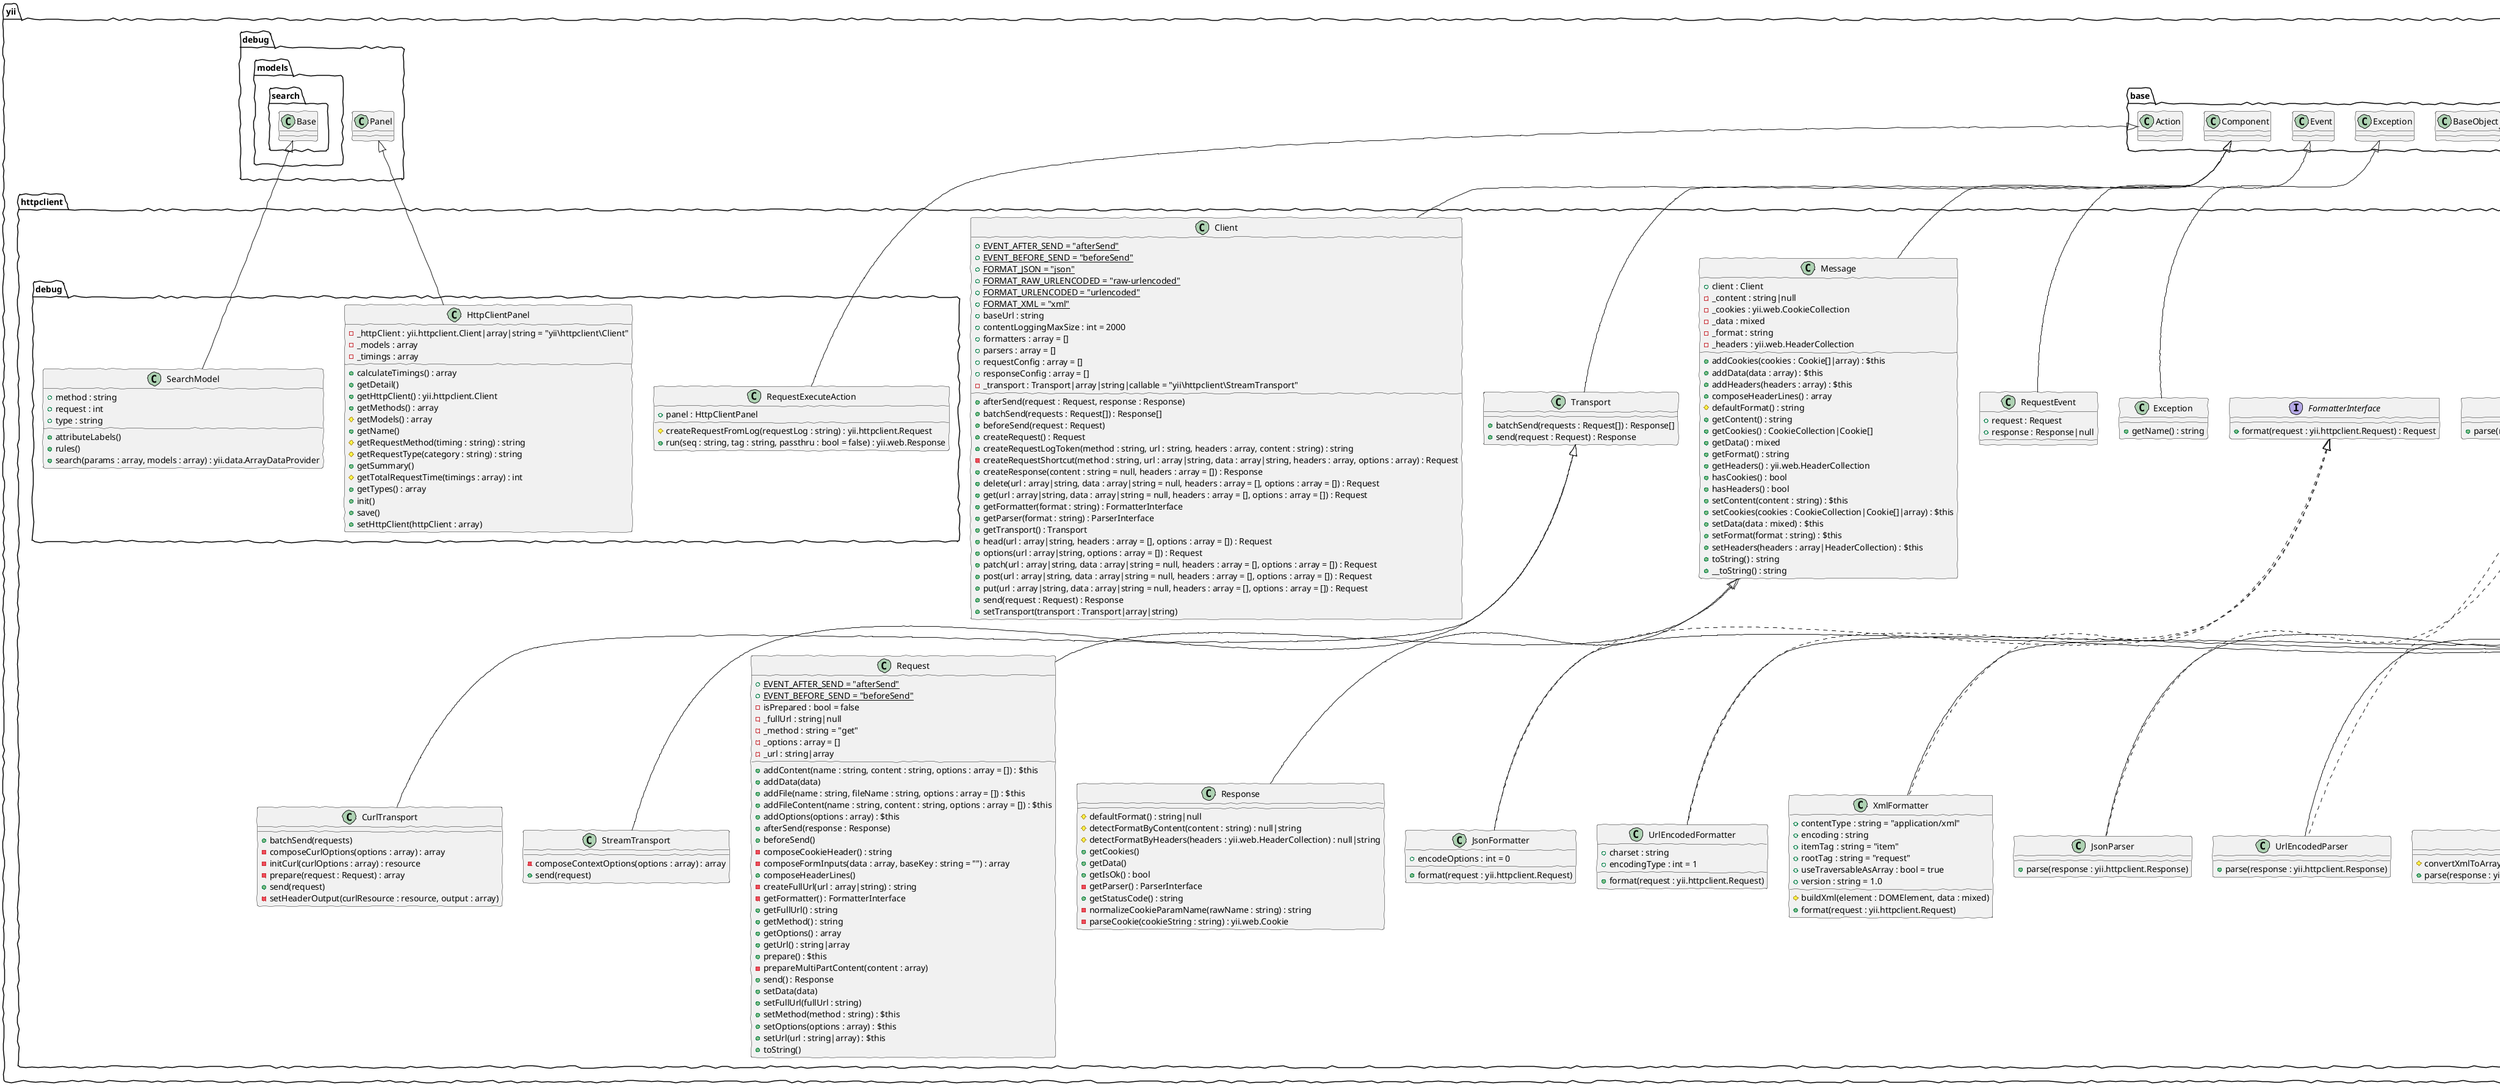 @startuml
skinparam handwritten true
class yii.httpclient.Client {
    +{static}EVENT_AFTER_SEND = "afterSend"
    +{static}EVENT_BEFORE_SEND = "beforeSend"
    +{static}FORMAT_JSON = "json"
    +{static}FORMAT_RAW_URLENCODED = "raw-urlencoded"
    +{static}FORMAT_URLENCODED = "urlencoded"
    +{static}FORMAT_XML = "xml"
    +baseUrl : string
    +contentLoggingMaxSize : int = 2000
    +formatters : array = []
    +parsers : array = []
    +requestConfig : array = []
    +responseConfig : array = []
    -_transport : Transport|array|string|callable = "yii\httpclient\StreamTransport"
    +afterSend(request : Request, response : Response)
    +batchSend(requests : Request[]) : Response[]
    +beforeSend(request : Request)
    +createRequest() : Request
    +createRequestLogToken(method : string, url : string, headers : array, content : string) : string
    -createRequestShortcut(method : string, url : array|string, data : array|string, headers : array, options : array) : Request
    +createResponse(content : string = null, headers : array = []) : Response
    +delete(url : array|string, data : array|string = null, headers : array = [], options : array = []) : Request
    +get(url : array|string, data : array|string = null, headers : array = [], options : array = []) : Request
    +getFormatter(format : string) : FormatterInterface
    +getParser(format : string) : ParserInterface
    +getTransport() : Transport
    +head(url : array|string, headers : array = [], options : array = []) : Request
    +options(url : array|string, options : array = []) : Request
    +patch(url : array|string, data : array|string = null, headers : array = [], options : array = []) : Request
    +post(url : array|string, data : array|string = null, headers : array = [], options : array = []) : Request
    +put(url : array|string, data : array|string = null, headers : array = [], options : array = []) : Request
    +send(request : Request) : Response
    +setTransport(transport : Transport|array|string)
}
class yii.httpclient.Client extends yii.base.Component
class yii.httpclient.CurlTransport {
    +batchSend(requests)
    -composeCurlOptions(options : array) : array
    -initCurl(curlOptions : array) : resource
    -prepare(request : Request) : array
    +send(request)
    -setHeaderOutput(curlResource : resource, output : array)
}
class yii.httpclient.CurlTransport extends yii.httpclient.Transport
class yii.httpclient.Exception {
    +getName() : string
}
class yii.httpclient.Exception extends yii.base.Exception
interface yii.httpclient.FormatterInterface {
    +format(request : yii.httpclient.Request) : Request
}
class yii.httpclient.JsonFormatter {
    +encodeOptions : int = 0
    +format(request : yii.httpclient.Request)
}
class yii.httpclient.JsonFormatter extends yii.base.BaseObject
class yii.httpclient.JsonFormatter implements yii.httpclient.FormatterInterface
class yii.httpclient.JsonParser {
    +parse(response : yii.httpclient.Response)
}
class yii.httpclient.JsonParser extends yii.base.BaseObject
class yii.httpclient.JsonParser implements yii.httpclient.ParserInterface
class yii.httpclient.Message {
    +client : Client
    -_content : string|null
    -_cookies : yii.web.CookieCollection
    -_data : mixed
    -_format : string
    -_headers : yii.web.HeaderCollection
    +addCookies(cookies : Cookie[]|array) : $this
    +addData(data : array) : $this
    +addHeaders(headers : array) : $this
    +composeHeaderLines() : array
    #defaultFormat() : string
    +getContent() : string
    +getCookies() : CookieCollection|Cookie[]
    +getData() : mixed
    +getFormat() : string
    +getHeaders() : yii.web.HeaderCollection
    +hasCookies() : bool
    +hasHeaders() : bool
    +setContent(content : string) : $this
    +setCookies(cookies : CookieCollection|Cookie[]|array) : $this
    +setData(data : mixed) : $this
    +setFormat(format : string) : $this
    +setHeaders(headers : array|HeaderCollection) : $this
    +toString() : string
    +__toString() : string
}
class yii.httpclient.Message extends yii.base.Component
interface yii.httpclient.ParserInterface {
    +parse(response : yii.httpclient.Response) : array
}
class yii.httpclient.Request {
    +{static}EVENT_AFTER_SEND = "afterSend"
    +{static}EVENT_BEFORE_SEND = "beforeSend"
    -isPrepared : bool = false
    -_fullUrl : string|null
    -_method : string = "get"
    -_options : array = []
    -_url : string|array
    +addContent(name : string, content : string, options : array = []) : $this
    +addData(data)
    +addFile(name : string, fileName : string, options : array = []) : $this
    +addFileContent(name : string, content : string, options : array = []) : $this
    +addOptions(options : array) : $this
    +afterSend(response : Response)
    +beforeSend()
    -composeCookieHeader() : string
    -composeFormInputs(data : array, baseKey : string = "") : array
    +composeHeaderLines()
    -createFullUrl(url : array|string) : string
    -getFormatter() : FormatterInterface
    +getFullUrl() : string
    +getMethod() : string
    +getOptions() : array
    +getUrl() : string|array
    +prepare() : $this
    -prepareMultiPartContent(content : array)
    +send() : Response
    +setData(data)
    +setFullUrl(fullUrl : string)
    +setMethod(method : string) : $this
    +setOptions(options : array) : $this
    +setUrl(url : string|array) : $this
    +toString()
}
class yii.httpclient.Request extends yii.httpclient.Message
class yii.httpclient.RequestEvent {
    +request : Request
    +response : Response|null
}
class yii.httpclient.RequestEvent extends yii.base.Event
class yii.httpclient.Response {
    #defaultFormat() : string|null
    #detectFormatByContent(content : string) : null|string
    #detectFormatByHeaders(headers : yii.web.HeaderCollection) : null|string
    +getCookies()
    +getData()
    +getIsOk() : bool
    -getParser() : ParserInterface
    +getStatusCode() : string
    -normalizeCookieParamName(rawName : string) : string
    -parseCookie(cookieString : string) : yii.web.Cookie
}
class yii.httpclient.Response extends yii.httpclient.Message
class yii.httpclient.StreamTransport {
    -composeContextOptions(options : array) : array
    +send(request)
}
class yii.httpclient.StreamTransport extends yii.httpclient.Transport
abstract class yii.httpclient.Transport {
    +batchSend(requests : Request[]) : Response[]
    +send(request : Request) : Response
}
class yii.httpclient.Transport extends yii.base.Component
class yii.httpclient.UrlEncodedFormatter {
    +charset : string
    +encodingType : int = 1
    +format(request : yii.httpclient.Request)
}
class yii.httpclient.UrlEncodedFormatter extends yii.base.BaseObject
class yii.httpclient.UrlEncodedFormatter implements yii.httpclient.FormatterInterface
class yii.httpclient.UrlEncodedParser {
    +parse(response : yii.httpclient.Response)
}
class yii.httpclient.UrlEncodedParser extends yii.base.BaseObject
class yii.httpclient.UrlEncodedParser implements yii.httpclient.ParserInterface
class yii.httpclient.XmlFormatter {
    +contentType : string = "application/xml"
    +encoding : string
    +itemTag : string = "item"
    +rootTag : string = "request"
    +useTraversableAsArray : bool = true
    +version : string = 1.0
    #buildXml(element : DOMElement, data : mixed)
    +format(request : yii.httpclient.Request)
}
class yii.httpclient.XmlFormatter extends yii.base.BaseObject
class yii.httpclient.XmlFormatter implements yii.httpclient.FormatterInterface
class yii.httpclient.XmlParser {
    #convertXmlToArray(xml : string|.SimpleXMLElement) : array
    +parse(response : yii.httpclient.Response)
}
class yii.httpclient.XmlParser extends yii.base.BaseObject
class yii.httpclient.XmlParser implements yii.httpclient.ParserInterface
class yii.httpclient.debug.HttpClientPanel {
    -_httpClient : yii.httpclient.Client|array|string = "yii\httpclient\Client"
    -_models : array
    -_timings : array
    +calculateTimings() : array
    +getDetail()
    +getHttpClient() : yii.httpclient.Client
    +getMethods() : array
    #getModels() : array
    +getName()
    #getRequestMethod(timing : string) : string
    #getRequestType(category : string) : string
    +getSummary()
    #getTotalRequestTime(timings : array) : int
    +getTypes() : array
    +init()
    +save()
    +setHttpClient(httpClient : array)
}
class yii.httpclient.debug.HttpClientPanel extends yii.debug.Panel
class yii.httpclient.debug.RequestExecuteAction {
    +panel : HttpClientPanel
    #createRequestFromLog(requestLog : string) : yii.httpclient.Request
    +run(seq : string, tag : string, passthru : bool = false) : yii.web.Response
}
class yii.httpclient.debug.RequestExecuteAction extends yii.base.Action
class yii.httpclient.debug.SearchModel {
    +method : string
    +request : int
    +type : string
    +attributeLabels()
    +rules()
    +search(params : array, models : array) : yii.data.ArrayDataProvider
}
class yii.httpclient.debug.SearchModel extends yii.debug.models.search.Base
@enduml
